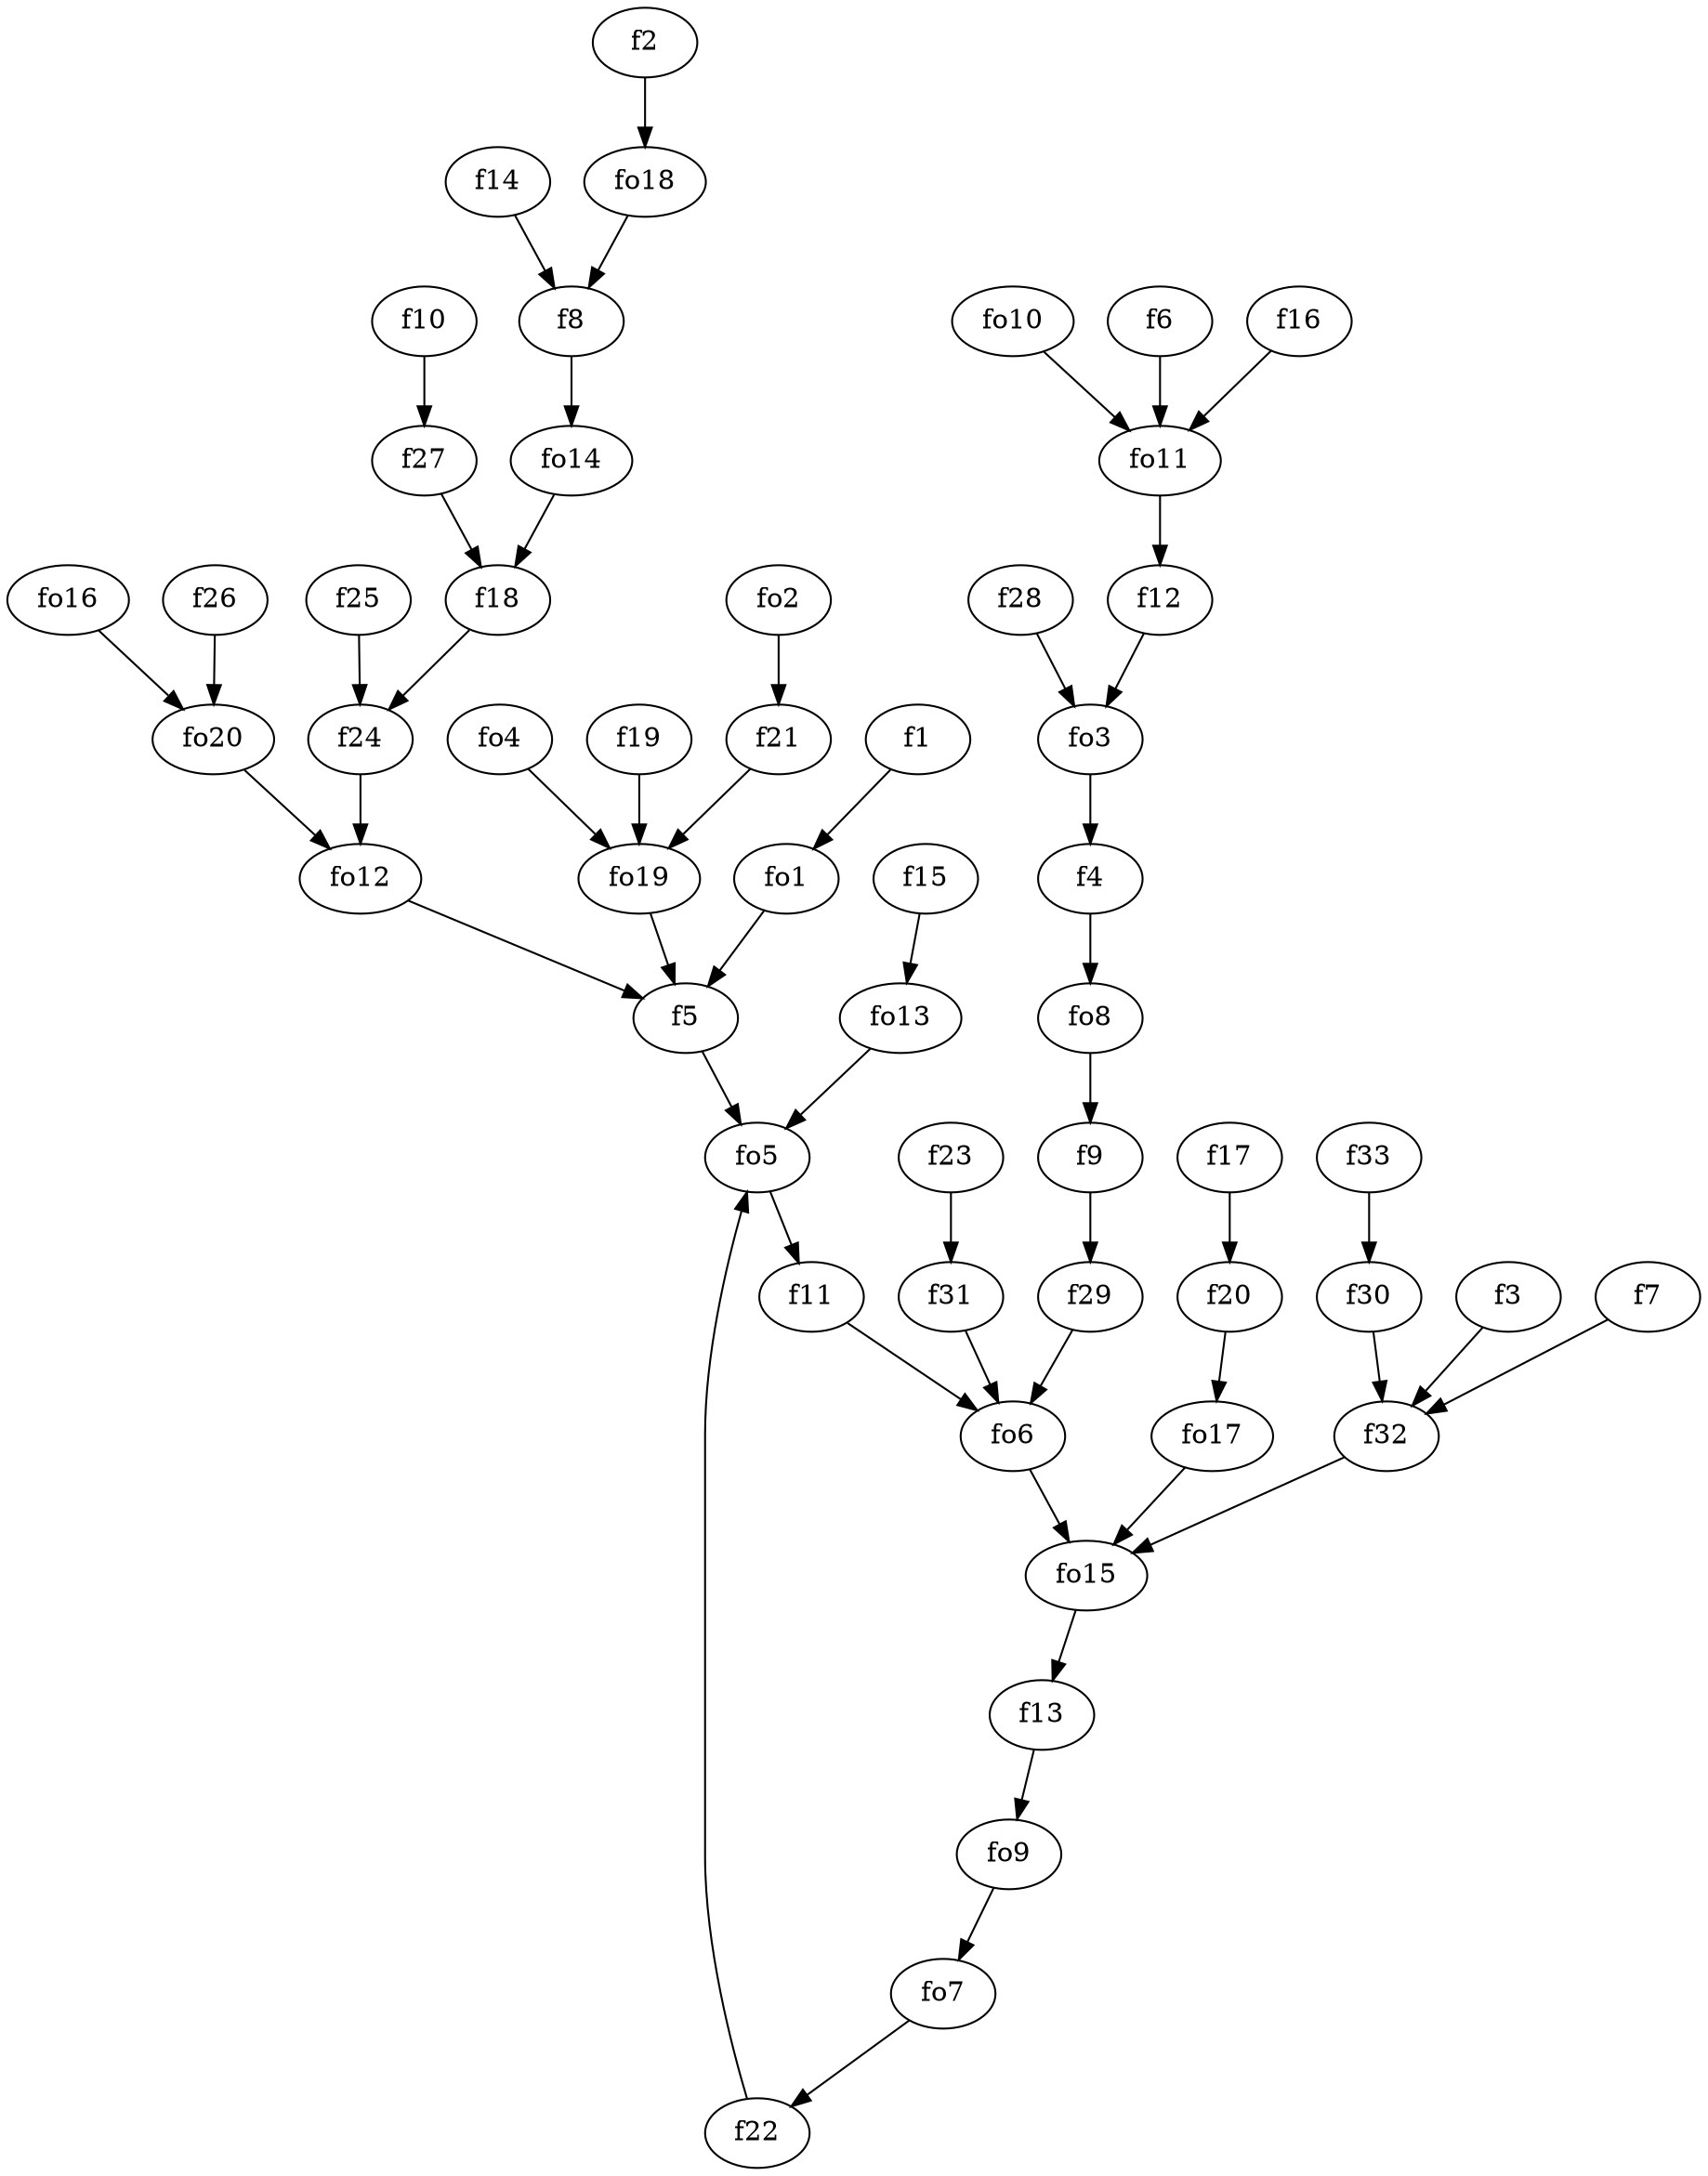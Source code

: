 strict digraph  {
f1;
f2;
f3;
f4;
f5;
f6;
f7;
f8;
f9;
f10;
f11;
f12;
f13;
f14;
f15;
f16;
f17;
f18;
f19;
f20;
f21;
f22;
f23;
f24;
f25;
f26;
f27;
f28;
f29;
f30;
f31;
f32;
f33;
fo1;
fo2;
fo3;
fo4;
fo5;
fo6;
fo7;
fo8;
fo9;
fo10;
fo11;
fo12;
fo13;
fo14;
fo15;
fo16;
fo17;
fo18;
fo19;
fo20;
f1 -> fo1  [weight=2];
f2 -> fo18  [weight=2];
f3 -> f32  [weight=2];
f4 -> fo8  [weight=2];
f5 -> fo5  [weight=2];
f6 -> fo11  [weight=2];
f7 -> f32  [weight=2];
f8 -> fo14  [weight=2];
f9 -> f29  [weight=2];
f10 -> f27  [weight=2];
f11 -> fo6  [weight=2];
f12 -> fo3  [weight=2];
f13 -> fo9  [weight=2];
f14 -> f8  [weight=2];
f15 -> fo13  [weight=2];
f16 -> fo11  [weight=2];
f17 -> f20  [weight=2];
f18 -> f24  [weight=2];
f19 -> fo19  [weight=2];
f20 -> fo17  [weight=2];
f21 -> fo19  [weight=2];
f22 -> fo5  [weight=2];
f23 -> f31  [weight=2];
f24 -> fo12  [weight=2];
f25 -> f24  [weight=2];
f26 -> fo20  [weight=2];
f27 -> f18  [weight=2];
f28 -> fo3  [weight=2];
f29 -> fo6  [weight=2];
f30 -> f32  [weight=2];
f31 -> fo6  [weight=2];
f32 -> fo15  [weight=2];
f33 -> f30  [weight=2];
fo1 -> f5  [weight=2];
fo2 -> f21  [weight=2];
fo3 -> f4  [weight=2];
fo4 -> fo19  [weight=2];
fo5 -> f11  [weight=2];
fo6 -> fo15  [weight=2];
fo7 -> f22  [weight=2];
fo8 -> f9  [weight=2];
fo9 -> fo7  [weight=2];
fo10 -> fo11  [weight=2];
fo11 -> f12  [weight=2];
fo12 -> f5  [weight=2];
fo13 -> fo5  [weight=2];
fo14 -> f18  [weight=2];
fo15 -> f13  [weight=2];
fo16 -> fo20  [weight=2];
fo17 -> fo15  [weight=2];
fo18 -> f8  [weight=2];
fo19 -> f5  [weight=2];
fo20 -> fo12  [weight=2];
}
